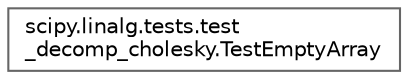 digraph "Graphical Class Hierarchy"
{
 // LATEX_PDF_SIZE
  bgcolor="transparent";
  edge [fontname=Helvetica,fontsize=10,labelfontname=Helvetica,labelfontsize=10];
  node [fontname=Helvetica,fontsize=10,shape=box,height=0.2,width=0.4];
  rankdir="LR";
  Node0 [id="Node000000",label="scipy.linalg.tests.test\l_decomp_cholesky.TestEmptyArray",height=0.2,width=0.4,color="grey40", fillcolor="white", style="filled",URL="$de/df2/classscipy_1_1linalg_1_1tests_1_1test__decomp__cholesky_1_1TestEmptyArray.html",tooltip=" "];
}
